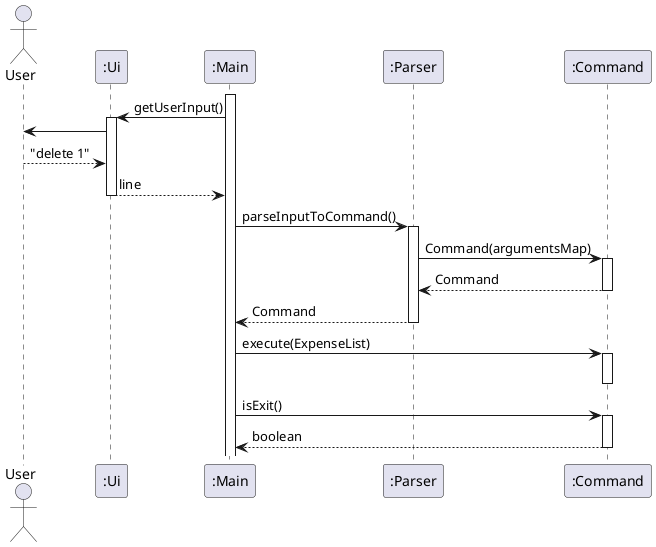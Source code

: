 @startuml
actor User
participant ":Ui"
participant ":Main"
participant ":Parser"
participant ":Command"

activate ":Main"

":Main" -> ":Ui": getUserInput()
activate ":Ui"
":Ui" -> User
User --> ":Ui": "delete 1"
":Ui" --> ":Main": line
deactivate ":Ui"

":Main" -> ":Parser" : parseInputToCommand()
activate ":Parser"
":Parser" -> ":Command": Command(argumentsMap)
activate ":Command"
":Parser" <-- ":Command": Command
deactivate ":Command"
":Main" <-- ":Parser" : Command
deactivate ":Parser"


":Main" -> ":Command": execute(ExpenseList)
activate ":Command"
deactivate ":Command"


":Main" -> ":Command": isExit()
activate ":Command"
":Main" <-- ":Command": boolean
deactivate ":Command"

@enduml